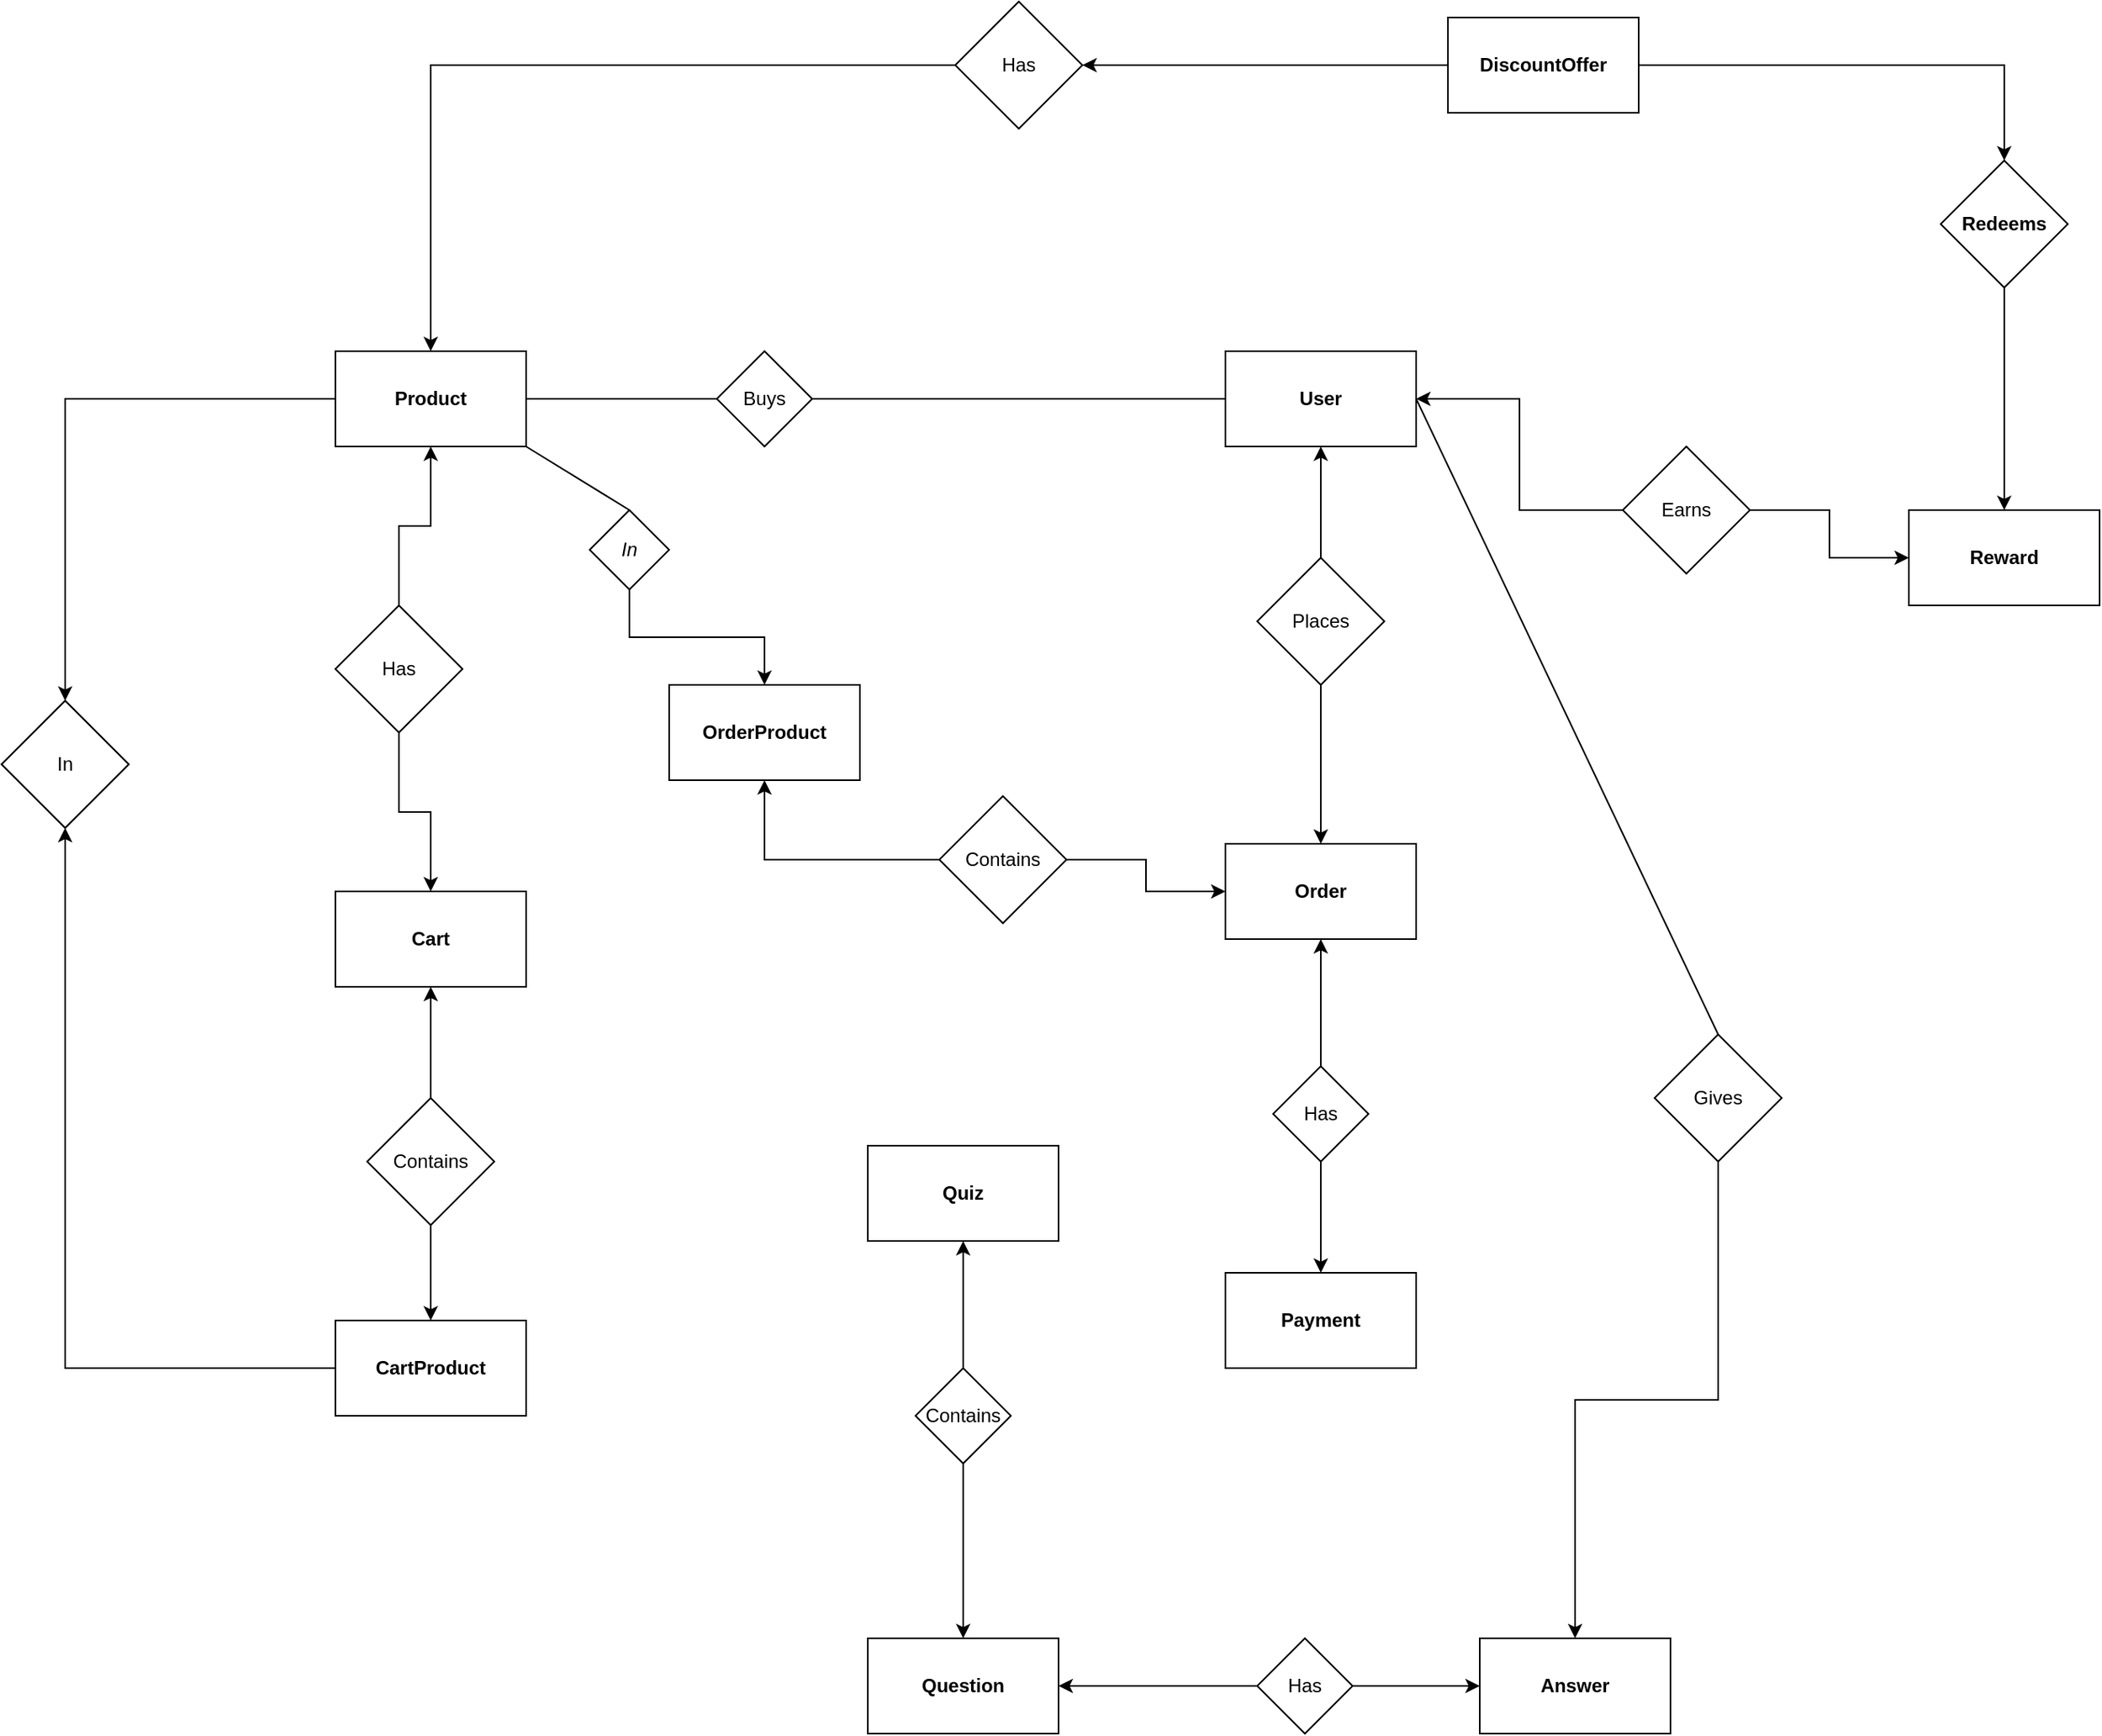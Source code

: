 <mxfile version="28.0.9">
  <diagram name="Page-1" id="BKoJMh4JdyKCR_svuCjl">
    <mxGraphModel dx="3166" dy="2271" grid="1" gridSize="10" guides="1" tooltips="1" connect="1" arrows="1" fold="1" page="1" pageScale="1" pageWidth="850" pageHeight="1100" math="0" shadow="0">
      <root>
        <mxCell id="0" />
        <mxCell id="1" parent="0" />
        <mxCell id="ICbJdBqygrPazlRDtWO4-27" value="" style="edgeStyle=orthogonalEdgeStyle;rounded=0;orthogonalLoop=1;jettySize=auto;html=1;" edge="1" parent="1" source="ICbJdBqygrPazlRDtWO4-1" target="ICbJdBqygrPazlRDtWO4-26">
          <mxGeometry relative="1" as="geometry" />
        </mxCell>
        <mxCell id="ICbJdBqygrPazlRDtWO4-1" value="&lt;b&gt;Product&lt;/b&gt;" style="rounded=0;whiteSpace=wrap;html=1;" vertex="1" parent="1">
          <mxGeometry x="90" y="30" width="120" height="60" as="geometry" />
        </mxCell>
        <mxCell id="ICbJdBqygrPazlRDtWO4-2" value="&lt;b&gt;User&lt;/b&gt;" style="rounded=0;whiteSpace=wrap;html=1;" vertex="1" parent="1">
          <mxGeometry x="650" y="30" width="120" height="60" as="geometry" />
        </mxCell>
        <mxCell id="ICbJdBqygrPazlRDtWO4-3" value="Buys" style="rhombus;whiteSpace=wrap;html=1;" vertex="1" parent="1">
          <mxGeometry x="330" y="30" width="60" height="60" as="geometry" />
        </mxCell>
        <mxCell id="ICbJdBqygrPazlRDtWO4-4" value="" style="endArrow=none;html=1;rounded=0;exitX=1;exitY=0.5;exitDx=0;exitDy=0;entryX=0;entryY=0.5;entryDx=0;entryDy=0;" edge="1" parent="1" source="ICbJdBqygrPazlRDtWO4-1" target="ICbJdBqygrPazlRDtWO4-3">
          <mxGeometry width="50" height="50" relative="1" as="geometry">
            <mxPoint x="370" y="250" as="sourcePoint" />
            <mxPoint x="450" y="250" as="targetPoint" />
            <Array as="points" />
          </mxGeometry>
        </mxCell>
        <mxCell id="ICbJdBqygrPazlRDtWO4-5" value="" style="endArrow=none;html=1;rounded=0;entryX=0;entryY=0.5;entryDx=0;entryDy=0;exitX=1;exitY=0.5;exitDx=0;exitDy=0;" edge="1" parent="1" source="ICbJdBqygrPazlRDtWO4-3" target="ICbJdBqygrPazlRDtWO4-2">
          <mxGeometry width="50" height="50" relative="1" as="geometry">
            <mxPoint x="400" y="300" as="sourcePoint" />
            <mxPoint x="450" y="250" as="targetPoint" />
          </mxGeometry>
        </mxCell>
        <mxCell id="ICbJdBqygrPazlRDtWO4-6" value="&lt;b&gt;Cart&lt;/b&gt;" style="rounded=0;whiteSpace=wrap;html=1;" vertex="1" parent="1">
          <mxGeometry x="90" y="370" width="120" height="60" as="geometry" />
        </mxCell>
        <mxCell id="ICbJdBqygrPazlRDtWO4-7" value="Order" style="rounded=0;whiteSpace=wrap;html=1;fontStyle=1" vertex="1" parent="1">
          <mxGeometry x="650" y="340" width="120" height="60" as="geometry" />
        </mxCell>
        <mxCell id="ICbJdBqygrPazlRDtWO4-24" value="" style="edgeStyle=orthogonalEdgeStyle;rounded=0;orthogonalLoop=1;jettySize=auto;html=1;" edge="1" parent="1" source="ICbJdBqygrPazlRDtWO4-8" target="ICbJdBqygrPazlRDtWO4-23">
          <mxGeometry relative="1" as="geometry" />
        </mxCell>
        <mxCell id="ICbJdBqygrPazlRDtWO4-8" value="CartProduct" style="rounded=0;whiteSpace=wrap;html=1;fontStyle=1" vertex="1" parent="1">
          <mxGeometry x="90" y="640" width="120" height="60" as="geometry" />
        </mxCell>
        <mxCell id="ICbJdBqygrPazlRDtWO4-9" value="OrderProduct" style="rounded=0;whiteSpace=wrap;html=1;fontStyle=1" vertex="1" parent="1">
          <mxGeometry x="300" y="240" width="120" height="60" as="geometry" />
        </mxCell>
        <mxCell id="ICbJdBqygrPazlRDtWO4-10" value="&lt;b&gt;Payment&lt;/b&gt;" style="rounded=0;whiteSpace=wrap;html=1;" vertex="1" parent="1">
          <mxGeometry x="650" y="610" width="120" height="60" as="geometry" />
        </mxCell>
        <mxCell id="ICbJdBqygrPazlRDtWO4-11" value="Question" style="rounded=0;whiteSpace=wrap;html=1;fontStyle=1" vertex="1" parent="1">
          <mxGeometry x="425" y="840" width="120" height="60" as="geometry" />
        </mxCell>
        <mxCell id="ICbJdBqygrPazlRDtWO4-12" value="&lt;b&gt;Quiz&lt;/b&gt;" style="rounded=0;whiteSpace=wrap;html=1;" vertex="1" parent="1">
          <mxGeometry x="425" y="530" width="120" height="60" as="geometry" />
        </mxCell>
        <mxCell id="ICbJdBqygrPazlRDtWO4-13" value="Answer" style="rounded=0;whiteSpace=wrap;html=1;fontStyle=1" vertex="1" parent="1">
          <mxGeometry x="810" y="840" width="120" height="60" as="geometry" />
        </mxCell>
        <mxCell id="ICbJdBqygrPazlRDtWO4-57" value="" style="edgeStyle=orthogonalEdgeStyle;rounded=0;orthogonalLoop=1;jettySize=auto;html=1;" edge="1" parent="1" source="ICbJdBqygrPazlRDtWO4-14" target="ICbJdBqygrPazlRDtWO4-55">
          <mxGeometry relative="1" as="geometry" />
        </mxCell>
        <mxCell id="ICbJdBqygrPazlRDtWO4-61" value="" style="edgeStyle=orthogonalEdgeStyle;rounded=0;orthogonalLoop=1;jettySize=auto;html=1;" edge="1" parent="1" source="ICbJdBqygrPazlRDtWO4-14" target="ICbJdBqygrPazlRDtWO4-60">
          <mxGeometry relative="1" as="geometry" />
        </mxCell>
        <mxCell id="ICbJdBqygrPazlRDtWO4-14" value="DiscountOffer" style="rounded=0;whiteSpace=wrap;html=1;fontStyle=1" vertex="1" parent="1">
          <mxGeometry x="790" y="-180" width="120" height="60" as="geometry" />
        </mxCell>
        <mxCell id="ICbJdBqygrPazlRDtWO4-15" value="Reward" style="rounded=0;whiteSpace=wrap;html=1;fontStyle=1" vertex="1" parent="1">
          <mxGeometry x="1080" y="130" width="120" height="60" as="geometry" />
        </mxCell>
        <mxCell id="ICbJdBqygrPazlRDtWO4-17" value="" style="edgeStyle=orthogonalEdgeStyle;rounded=0;orthogonalLoop=1;jettySize=auto;html=1;" edge="1" parent="1" source="ICbJdBqygrPazlRDtWO4-16" target="ICbJdBqygrPazlRDtWO4-6">
          <mxGeometry relative="1" as="geometry" />
        </mxCell>
        <mxCell id="ICbJdBqygrPazlRDtWO4-18" value="" style="edgeStyle=orthogonalEdgeStyle;rounded=0;orthogonalLoop=1;jettySize=auto;html=1;" edge="1" parent="1" source="ICbJdBqygrPazlRDtWO4-16" target="ICbJdBqygrPazlRDtWO4-1">
          <mxGeometry relative="1" as="geometry" />
        </mxCell>
        <mxCell id="ICbJdBqygrPazlRDtWO4-16" value="&lt;span style=&quot;font-weight: 400;&quot;&gt;Has&lt;/span&gt;" style="rhombus;whiteSpace=wrap;html=1;fontStyle=1" vertex="1" parent="1">
          <mxGeometry x="90" y="190" width="80" height="80" as="geometry" />
        </mxCell>
        <mxCell id="ICbJdBqygrPazlRDtWO4-20" value="" style="edgeStyle=orthogonalEdgeStyle;rounded=0;orthogonalLoop=1;jettySize=auto;html=1;" edge="1" parent="1" source="ICbJdBqygrPazlRDtWO4-19" target="ICbJdBqygrPazlRDtWO4-8">
          <mxGeometry relative="1" as="geometry" />
        </mxCell>
        <mxCell id="ICbJdBqygrPazlRDtWO4-21" value="" style="edgeStyle=orthogonalEdgeStyle;rounded=0;orthogonalLoop=1;jettySize=auto;html=1;" edge="1" parent="1" source="ICbJdBqygrPazlRDtWO4-19" target="ICbJdBqygrPazlRDtWO4-6">
          <mxGeometry relative="1" as="geometry" />
        </mxCell>
        <mxCell id="ICbJdBqygrPazlRDtWO4-19" value="Contains" style="rhombus;whiteSpace=wrap;html=1;" vertex="1" parent="1">
          <mxGeometry x="110" y="500" width="80" height="80" as="geometry" />
        </mxCell>
        <mxCell id="ICbJdBqygrPazlRDtWO4-23" value="" style="rhombus;whiteSpace=wrap;html=1;rounded=0;fontStyle=1;" vertex="1" parent="1">
          <mxGeometry x="-120" y="250" width="80" height="80" as="geometry" />
        </mxCell>
        <mxCell id="ICbJdBqygrPazlRDtWO4-26" value="In" style="rhombus;whiteSpace=wrap;html=1;rounded=0;" vertex="1" parent="1">
          <mxGeometry x="-120" y="250" width="80" height="80" as="geometry" />
        </mxCell>
        <mxCell id="ICbJdBqygrPazlRDtWO4-29" value="" style="edgeStyle=orthogonalEdgeStyle;rounded=0;orthogonalLoop=1;jettySize=auto;html=1;" edge="1" parent="1" source="ICbJdBqygrPazlRDtWO4-28" target="ICbJdBqygrPazlRDtWO4-7">
          <mxGeometry relative="1" as="geometry" />
        </mxCell>
        <mxCell id="ICbJdBqygrPazlRDtWO4-30" value="" style="edgeStyle=orthogonalEdgeStyle;rounded=0;orthogonalLoop=1;jettySize=auto;html=1;" edge="1" parent="1" source="ICbJdBqygrPazlRDtWO4-28" target="ICbJdBqygrPazlRDtWO4-2">
          <mxGeometry relative="1" as="geometry" />
        </mxCell>
        <mxCell id="ICbJdBqygrPazlRDtWO4-28" value="Places" style="rhombus;whiteSpace=wrap;html=1;" vertex="1" parent="1">
          <mxGeometry x="670" y="160" width="80" height="80" as="geometry" />
        </mxCell>
        <mxCell id="ICbJdBqygrPazlRDtWO4-32" value="" style="edgeStyle=orthogonalEdgeStyle;rounded=0;orthogonalLoop=1;jettySize=auto;html=1;" edge="1" parent="1" source="ICbJdBqygrPazlRDtWO4-31" target="ICbJdBqygrPazlRDtWO4-9">
          <mxGeometry relative="1" as="geometry" />
        </mxCell>
        <mxCell id="ICbJdBqygrPazlRDtWO4-33" value="" style="edgeStyle=orthogonalEdgeStyle;rounded=0;orthogonalLoop=1;jettySize=auto;html=1;" edge="1" parent="1" source="ICbJdBqygrPazlRDtWO4-31" target="ICbJdBqygrPazlRDtWO4-7">
          <mxGeometry relative="1" as="geometry" />
        </mxCell>
        <mxCell id="ICbJdBqygrPazlRDtWO4-31" value="Contains" style="rhombus;whiteSpace=wrap;html=1;" vertex="1" parent="1">
          <mxGeometry x="470" y="310" width="80" height="80" as="geometry" />
        </mxCell>
        <mxCell id="ICbJdBqygrPazlRDtWO4-35" value="" style="edgeStyle=orthogonalEdgeStyle;rounded=0;orthogonalLoop=1;jettySize=auto;html=1;" edge="1" parent="1" source="ICbJdBqygrPazlRDtWO4-34" target="ICbJdBqygrPazlRDtWO4-9">
          <mxGeometry relative="1" as="geometry" />
        </mxCell>
        <mxCell id="ICbJdBqygrPazlRDtWO4-34" value="&lt;i&gt;In&lt;/i&gt;" style="rhombus;whiteSpace=wrap;html=1;fontStyle=0" vertex="1" parent="1">
          <mxGeometry x="250" y="130" width="50" height="50" as="geometry" />
        </mxCell>
        <mxCell id="ICbJdBqygrPazlRDtWO4-38" value="" style="endArrow=none;html=1;rounded=0;entryX=1;entryY=1;entryDx=0;entryDy=0;exitX=0.5;exitY=0;exitDx=0;exitDy=0;" edge="1" parent="1" source="ICbJdBqygrPazlRDtWO4-34" target="ICbJdBqygrPazlRDtWO4-1">
          <mxGeometry width="50" height="50" relative="1" as="geometry">
            <mxPoint x="280" y="250" as="sourcePoint" />
            <mxPoint x="220" y="100" as="targetPoint" />
          </mxGeometry>
        </mxCell>
        <mxCell id="ICbJdBqygrPazlRDtWO4-40" value="" style="edgeStyle=orthogonalEdgeStyle;rounded=0;orthogonalLoop=1;jettySize=auto;html=1;" edge="1" parent="1" source="ICbJdBqygrPazlRDtWO4-39" target="ICbJdBqygrPazlRDtWO4-7">
          <mxGeometry relative="1" as="geometry" />
        </mxCell>
        <mxCell id="ICbJdBqygrPazlRDtWO4-41" value="" style="edgeStyle=orthogonalEdgeStyle;rounded=0;orthogonalLoop=1;jettySize=auto;html=1;" edge="1" parent="1" source="ICbJdBqygrPazlRDtWO4-39" target="ICbJdBqygrPazlRDtWO4-10">
          <mxGeometry relative="1" as="geometry" />
        </mxCell>
        <mxCell id="ICbJdBqygrPazlRDtWO4-39" value="Has" style="rhombus;whiteSpace=wrap;html=1;" vertex="1" parent="1">
          <mxGeometry x="680" y="480" width="60" height="60" as="geometry" />
        </mxCell>
        <mxCell id="ICbJdBqygrPazlRDtWO4-43" value="" style="edgeStyle=orthogonalEdgeStyle;rounded=0;orthogonalLoop=1;jettySize=auto;html=1;" edge="1" parent="1" source="ICbJdBqygrPazlRDtWO4-42" target="ICbJdBqygrPazlRDtWO4-12">
          <mxGeometry relative="1" as="geometry" />
        </mxCell>
        <mxCell id="ICbJdBqygrPazlRDtWO4-44" value="" style="edgeStyle=orthogonalEdgeStyle;rounded=0;orthogonalLoop=1;jettySize=auto;html=1;" edge="1" parent="1" source="ICbJdBqygrPazlRDtWO4-42" target="ICbJdBqygrPazlRDtWO4-11">
          <mxGeometry relative="1" as="geometry" />
        </mxCell>
        <mxCell id="ICbJdBqygrPazlRDtWO4-42" value="Contains" style="rhombus;whiteSpace=wrap;html=1;" vertex="1" parent="1">
          <mxGeometry x="455" y="670" width="60" height="60" as="geometry" />
        </mxCell>
        <mxCell id="ICbJdBqygrPazlRDtWO4-46" value="" style="edgeStyle=orthogonalEdgeStyle;rounded=0;orthogonalLoop=1;jettySize=auto;html=1;" edge="1" parent="1" source="ICbJdBqygrPazlRDtWO4-45" target="ICbJdBqygrPazlRDtWO4-11">
          <mxGeometry relative="1" as="geometry" />
        </mxCell>
        <mxCell id="ICbJdBqygrPazlRDtWO4-47" value="" style="edgeStyle=orthogonalEdgeStyle;rounded=0;orthogonalLoop=1;jettySize=auto;html=1;" edge="1" parent="1" source="ICbJdBqygrPazlRDtWO4-45" target="ICbJdBqygrPazlRDtWO4-13">
          <mxGeometry relative="1" as="geometry" />
        </mxCell>
        <mxCell id="ICbJdBqygrPazlRDtWO4-45" value="Has" style="rhombus;whiteSpace=wrap;html=1;" vertex="1" parent="1">
          <mxGeometry x="670" y="840" width="60" height="60" as="geometry" />
        </mxCell>
        <mxCell id="ICbJdBqygrPazlRDtWO4-50" value="" style="edgeStyle=orthogonalEdgeStyle;rounded=0;orthogonalLoop=1;jettySize=auto;html=1;" edge="1" parent="1" source="ICbJdBqygrPazlRDtWO4-48" target="ICbJdBqygrPazlRDtWO4-13">
          <mxGeometry relative="1" as="geometry" />
        </mxCell>
        <mxCell id="ICbJdBqygrPazlRDtWO4-48" value="Gives" style="rhombus;whiteSpace=wrap;html=1;" vertex="1" parent="1">
          <mxGeometry x="920" y="460" width="80" height="80" as="geometry" />
        </mxCell>
        <mxCell id="ICbJdBqygrPazlRDtWO4-51" value="" style="endArrow=none;html=1;rounded=0;entryX=0.5;entryY=0;entryDx=0;entryDy=0;exitX=1;exitY=0.5;exitDx=0;exitDy=0;" edge="1" parent="1" source="ICbJdBqygrPazlRDtWO4-2" target="ICbJdBqygrPazlRDtWO4-48">
          <mxGeometry width="50" height="50" relative="1" as="geometry">
            <mxPoint x="780" y="200" as="sourcePoint" />
            <mxPoint x="830" y="150" as="targetPoint" />
          </mxGeometry>
        </mxCell>
        <mxCell id="ICbJdBqygrPazlRDtWO4-53" value="" style="edgeStyle=orthogonalEdgeStyle;rounded=0;orthogonalLoop=1;jettySize=auto;html=1;" edge="1" parent="1" source="ICbJdBqygrPazlRDtWO4-52" target="ICbJdBqygrPazlRDtWO4-2">
          <mxGeometry relative="1" as="geometry" />
        </mxCell>
        <mxCell id="ICbJdBqygrPazlRDtWO4-54" value="" style="edgeStyle=orthogonalEdgeStyle;rounded=0;orthogonalLoop=1;jettySize=auto;html=1;" edge="1" parent="1" source="ICbJdBqygrPazlRDtWO4-52" target="ICbJdBqygrPazlRDtWO4-15">
          <mxGeometry relative="1" as="geometry" />
        </mxCell>
        <mxCell id="ICbJdBqygrPazlRDtWO4-52" value="Earns" style="rhombus;whiteSpace=wrap;html=1;" vertex="1" parent="1">
          <mxGeometry x="900" y="90" width="80" height="80" as="geometry" />
        </mxCell>
        <mxCell id="ICbJdBqygrPazlRDtWO4-56" value="" style="edgeStyle=orthogonalEdgeStyle;rounded=0;orthogonalLoop=1;jettySize=auto;html=1;" edge="1" parent="1" source="ICbJdBqygrPazlRDtWO4-55" target="ICbJdBqygrPazlRDtWO4-1">
          <mxGeometry relative="1" as="geometry" />
        </mxCell>
        <mxCell id="ICbJdBqygrPazlRDtWO4-55" value="Has" style="rhombus;whiteSpace=wrap;html=1;" vertex="1" parent="1">
          <mxGeometry x="480" y="-190" width="80" height="80" as="geometry" />
        </mxCell>
        <mxCell id="ICbJdBqygrPazlRDtWO4-62" value="" style="edgeStyle=orthogonalEdgeStyle;rounded=0;orthogonalLoop=1;jettySize=auto;html=1;" edge="1" parent="1" source="ICbJdBqygrPazlRDtWO4-60" target="ICbJdBqygrPazlRDtWO4-15">
          <mxGeometry relative="1" as="geometry" />
        </mxCell>
        <mxCell id="ICbJdBqygrPazlRDtWO4-60" value="Redeems" style="rhombus;whiteSpace=wrap;html=1;rounded=0;fontStyle=1;" vertex="1" parent="1">
          <mxGeometry x="1100" y="-90" width="80" height="80" as="geometry" />
        </mxCell>
      </root>
    </mxGraphModel>
  </diagram>
</mxfile>
